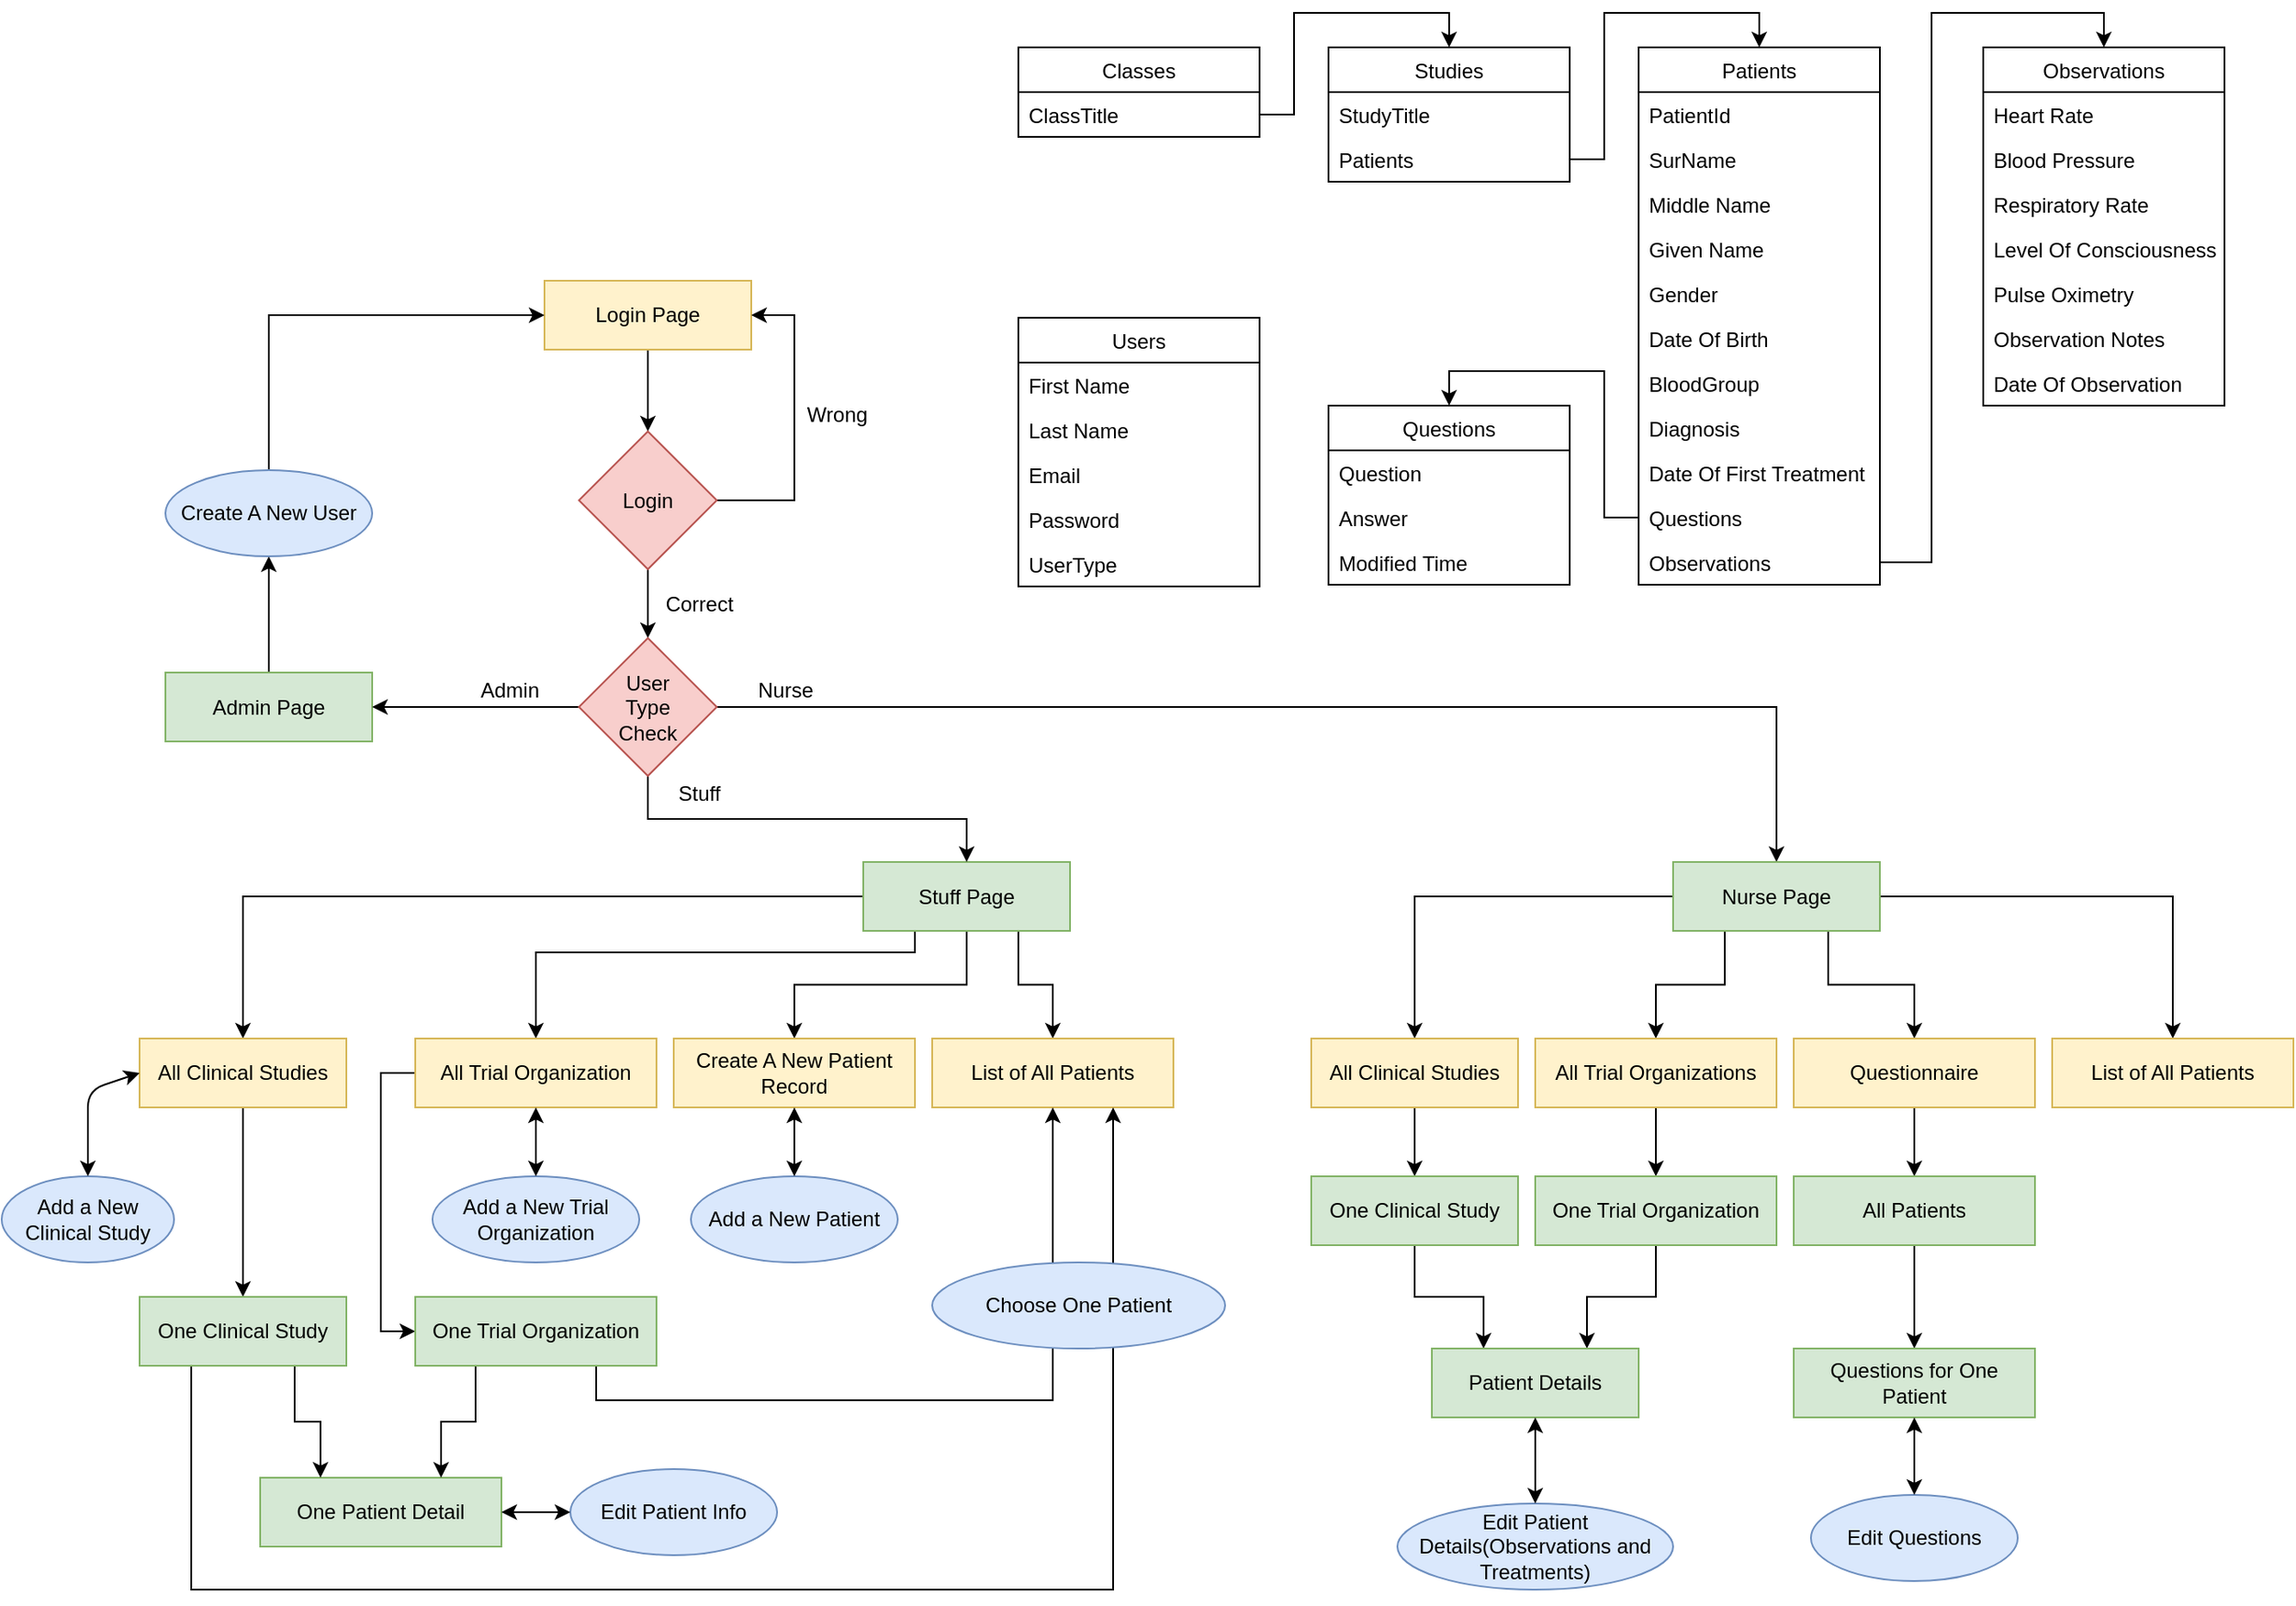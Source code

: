 <mxfile version="12.1.3" type="device" pages="1"><diagram id="mL9WSh3FOVSXBZT7iSV7" name="Page-1"><mxGraphModel dx="2665" dy="997" grid="1" gridSize="10" guides="1" tooltips="1" connect="1" arrows="1" fold="1" page="1" pageScale="1" pageWidth="850" pageHeight="1100" math="0" shadow="0"><root><mxCell id="0"/><mxCell id="1" parent="0"/><mxCell id="WW_dGIsIYSmfSJYh4tLG-1" value="Users" style="swimlane;fontStyle=0;childLayout=stackLayout;horizontal=1;startSize=26;fillColor=none;horizontalStack=0;resizeParent=1;resizeParentMax=0;resizeLast=0;collapsible=1;marginBottom=0;" vertex="1" parent="1"><mxGeometry x="490" y="401.5" width="140" height="156" as="geometry"/></mxCell><mxCell id="WW_dGIsIYSmfSJYh4tLG-2" value="First Name&#10;" style="text;strokeColor=none;fillColor=none;align=left;verticalAlign=top;spacingLeft=4;spacingRight=4;overflow=hidden;rotatable=0;points=[[0,0.5],[1,0.5]];portConstraint=eastwest;" vertex="1" parent="WW_dGIsIYSmfSJYh4tLG-1"><mxGeometry y="26" width="140" height="26" as="geometry"/></mxCell><mxCell id="WW_dGIsIYSmfSJYh4tLG-3" value="Last Name" style="text;strokeColor=none;fillColor=none;align=left;verticalAlign=top;spacingLeft=4;spacingRight=4;overflow=hidden;rotatable=0;points=[[0,0.5],[1,0.5]];portConstraint=eastwest;" vertex="1" parent="WW_dGIsIYSmfSJYh4tLG-1"><mxGeometry y="52" width="140" height="26" as="geometry"/></mxCell><mxCell id="WW_dGIsIYSmfSJYh4tLG-4" value="Email" style="text;strokeColor=none;fillColor=none;align=left;verticalAlign=top;spacingLeft=4;spacingRight=4;overflow=hidden;rotatable=0;points=[[0,0.5],[1,0.5]];portConstraint=eastwest;" vertex="1" parent="WW_dGIsIYSmfSJYh4tLG-1"><mxGeometry y="78" width="140" height="26" as="geometry"/></mxCell><mxCell id="WW_dGIsIYSmfSJYh4tLG-5" value="Password" style="text;strokeColor=none;fillColor=none;align=left;verticalAlign=top;spacingLeft=4;spacingRight=4;overflow=hidden;rotatable=0;points=[[0,0.5],[1,0.5]];portConstraint=eastwest;" vertex="1" parent="WW_dGIsIYSmfSJYh4tLG-1"><mxGeometry y="104" width="140" height="26" as="geometry"/></mxCell><mxCell id="WW_dGIsIYSmfSJYh4tLG-6" value="UserType" style="text;strokeColor=none;fillColor=none;align=left;verticalAlign=top;spacingLeft=4;spacingRight=4;overflow=hidden;rotatable=0;points=[[0,0.5],[1,0.5]];portConstraint=eastwest;" vertex="1" parent="WW_dGIsIYSmfSJYh4tLG-1"><mxGeometry y="130" width="140" height="26" as="geometry"/></mxCell><mxCell id="WW_dGIsIYSmfSJYh4tLG-7" value="Classes" style="swimlane;fontStyle=0;childLayout=stackLayout;horizontal=1;startSize=26;fillColor=none;horizontalStack=0;resizeParent=1;resizeParentMax=0;resizeLast=0;collapsible=1;marginBottom=0;" vertex="1" parent="1"><mxGeometry x="490" y="244.5" width="140" height="52" as="geometry"/></mxCell><mxCell id="WW_dGIsIYSmfSJYh4tLG-8" value="ClassTitle" style="text;strokeColor=none;fillColor=none;align=left;verticalAlign=top;spacingLeft=4;spacingRight=4;overflow=hidden;rotatable=0;points=[[0,0.5],[1,0.5]];portConstraint=eastwest;" vertex="1" parent="WW_dGIsIYSmfSJYh4tLG-7"><mxGeometry y="26" width="140" height="26" as="geometry"/></mxCell><mxCell id="WW_dGIsIYSmfSJYh4tLG-13" value="Studies" style="swimlane;fontStyle=0;childLayout=stackLayout;horizontal=1;startSize=26;fillColor=none;horizontalStack=0;resizeParent=1;resizeParentMax=0;resizeLast=0;collapsible=1;marginBottom=0;" vertex="1" parent="1"><mxGeometry x="670" y="244.5" width="140" height="78" as="geometry"/></mxCell><mxCell id="WW_dGIsIYSmfSJYh4tLG-14" value="StudyTitle&#10;" style="text;strokeColor=none;fillColor=none;align=left;verticalAlign=top;spacingLeft=4;spacingRight=4;overflow=hidden;rotatable=0;points=[[0,0.5],[1,0.5]];portConstraint=eastwest;" vertex="1" parent="WW_dGIsIYSmfSJYh4tLG-13"><mxGeometry y="26" width="140" height="26" as="geometry"/></mxCell><mxCell id="WW_dGIsIYSmfSJYh4tLG-41" value="Patients" style="text;strokeColor=none;fillColor=none;align=left;verticalAlign=top;spacingLeft=4;spacingRight=4;overflow=hidden;rotatable=0;points=[[0,0.5],[1,0.5]];portConstraint=eastwest;" vertex="1" parent="WW_dGIsIYSmfSJYh4tLG-13"><mxGeometry y="52" width="140" height="26" as="geometry"/></mxCell><mxCell id="WW_dGIsIYSmfSJYh4tLG-17" value="Patients" style="swimlane;fontStyle=0;childLayout=stackLayout;horizontal=1;startSize=26;fillColor=none;horizontalStack=0;resizeParent=1;resizeParentMax=0;resizeLast=0;collapsible=1;marginBottom=0;" vertex="1" parent="1"><mxGeometry x="850" y="244.5" width="140" height="312" as="geometry"/></mxCell><mxCell id="WW_dGIsIYSmfSJYh4tLG-18" value="PatientId" style="text;strokeColor=none;fillColor=none;align=left;verticalAlign=top;spacingLeft=4;spacingRight=4;overflow=hidden;rotatable=0;points=[[0,0.5],[1,0.5]];portConstraint=eastwest;" vertex="1" parent="WW_dGIsIYSmfSJYh4tLG-17"><mxGeometry y="26" width="140" height="26" as="geometry"/></mxCell><mxCell id="WW_dGIsIYSmfSJYh4tLG-19" value="SurName" style="text;strokeColor=none;fillColor=none;align=left;verticalAlign=top;spacingLeft=4;spacingRight=4;overflow=hidden;rotatable=0;points=[[0,0.5],[1,0.5]];portConstraint=eastwest;" vertex="1" parent="WW_dGIsIYSmfSJYh4tLG-17"><mxGeometry y="52" width="140" height="26" as="geometry"/></mxCell><mxCell id="WW_dGIsIYSmfSJYh4tLG-20" value="Middle Name" style="text;strokeColor=none;fillColor=none;align=left;verticalAlign=top;spacingLeft=4;spacingRight=4;overflow=hidden;rotatable=0;points=[[0,0.5],[1,0.5]];portConstraint=eastwest;" vertex="1" parent="WW_dGIsIYSmfSJYh4tLG-17"><mxGeometry y="78" width="140" height="26" as="geometry"/></mxCell><mxCell id="WW_dGIsIYSmfSJYh4tLG-21" value="Given Name" style="text;strokeColor=none;fillColor=none;align=left;verticalAlign=top;spacingLeft=4;spacingRight=4;overflow=hidden;rotatable=0;points=[[0,0.5],[1,0.5]];portConstraint=eastwest;" vertex="1" parent="WW_dGIsIYSmfSJYh4tLG-17"><mxGeometry y="104" width="140" height="26" as="geometry"/></mxCell><mxCell id="WW_dGIsIYSmfSJYh4tLG-22" value="Gender" style="text;strokeColor=none;fillColor=none;align=left;verticalAlign=top;spacingLeft=4;spacingRight=4;overflow=hidden;rotatable=0;points=[[0,0.5],[1,0.5]];portConstraint=eastwest;" vertex="1" parent="WW_dGIsIYSmfSJYh4tLG-17"><mxGeometry y="130" width="140" height="26" as="geometry"/></mxCell><mxCell id="WW_dGIsIYSmfSJYh4tLG-23" value="Date Of Birth" style="text;strokeColor=none;fillColor=none;align=left;verticalAlign=top;spacingLeft=4;spacingRight=4;overflow=hidden;rotatable=0;points=[[0,0.5],[1,0.5]];portConstraint=eastwest;" vertex="1" parent="WW_dGIsIYSmfSJYh4tLG-17"><mxGeometry y="156" width="140" height="26" as="geometry"/></mxCell><mxCell id="WW_dGIsIYSmfSJYh4tLG-24" value="BloodGroup" style="text;strokeColor=none;fillColor=none;align=left;verticalAlign=top;spacingLeft=4;spacingRight=4;overflow=hidden;rotatable=0;points=[[0,0.5],[1,0.5]];portConstraint=eastwest;" vertex="1" parent="WW_dGIsIYSmfSJYh4tLG-17"><mxGeometry y="182" width="140" height="26" as="geometry"/></mxCell><mxCell id="WW_dGIsIYSmfSJYh4tLG-25" value="Diagnosis" style="text;strokeColor=none;fillColor=none;align=left;verticalAlign=top;spacingLeft=4;spacingRight=4;overflow=hidden;rotatable=0;points=[[0,0.5],[1,0.5]];portConstraint=eastwest;" vertex="1" parent="WW_dGIsIYSmfSJYh4tLG-17"><mxGeometry y="208" width="140" height="26" as="geometry"/></mxCell><mxCell id="WW_dGIsIYSmfSJYh4tLG-26" value="Date Of First Treatment" style="text;strokeColor=none;fillColor=none;align=left;verticalAlign=top;spacingLeft=4;spacingRight=4;overflow=hidden;rotatable=0;points=[[0,0.5],[1,0.5]];portConstraint=eastwest;" vertex="1" parent="WW_dGIsIYSmfSJYh4tLG-17"><mxGeometry y="234" width="140" height="26" as="geometry"/></mxCell><mxCell id="WW_dGIsIYSmfSJYh4tLG-27" value="Questions" style="text;strokeColor=none;fillColor=none;align=left;verticalAlign=top;spacingLeft=4;spacingRight=4;overflow=hidden;rotatable=0;points=[[0,0.5],[1,0.5]];portConstraint=eastwest;" vertex="1" parent="WW_dGIsIYSmfSJYh4tLG-17"><mxGeometry y="260" width="140" height="26" as="geometry"/></mxCell><mxCell id="WW_dGIsIYSmfSJYh4tLG-40" value="Observations" style="text;strokeColor=none;fillColor=none;align=left;verticalAlign=top;spacingLeft=4;spacingRight=4;overflow=hidden;rotatable=0;points=[[0,0.5],[1,0.5]];portConstraint=eastwest;" vertex="1" parent="WW_dGIsIYSmfSJYh4tLG-17"><mxGeometry y="286" width="140" height="26" as="geometry"/></mxCell><mxCell id="WW_dGIsIYSmfSJYh4tLG-29" value="Observations" style="swimlane;fontStyle=0;childLayout=stackLayout;horizontal=1;startSize=26;fillColor=none;horizontalStack=0;resizeParent=1;resizeParentMax=0;resizeLast=0;collapsible=1;marginBottom=0;" vertex="1" parent="1"><mxGeometry x="1050" y="244.5" width="140" height="208" as="geometry"/></mxCell><mxCell id="WW_dGIsIYSmfSJYh4tLG-30" value="Heart Rate" style="text;strokeColor=none;fillColor=none;align=left;verticalAlign=top;spacingLeft=4;spacingRight=4;overflow=hidden;rotatable=0;points=[[0,0.5],[1,0.5]];portConstraint=eastwest;" vertex="1" parent="WW_dGIsIYSmfSJYh4tLG-29"><mxGeometry y="26" width="140" height="26" as="geometry"/></mxCell><mxCell id="WW_dGIsIYSmfSJYh4tLG-31" value="Blood Pressure" style="text;strokeColor=none;fillColor=none;align=left;verticalAlign=top;spacingLeft=4;spacingRight=4;overflow=hidden;rotatable=0;points=[[0,0.5],[1,0.5]];portConstraint=eastwest;" vertex="1" parent="WW_dGIsIYSmfSJYh4tLG-29"><mxGeometry y="52" width="140" height="26" as="geometry"/></mxCell><mxCell id="WW_dGIsIYSmfSJYh4tLG-32" value="Respiratory Rate" style="text;strokeColor=none;fillColor=none;align=left;verticalAlign=top;spacingLeft=4;spacingRight=4;overflow=hidden;rotatable=0;points=[[0,0.5],[1,0.5]];portConstraint=eastwest;" vertex="1" parent="WW_dGIsIYSmfSJYh4tLG-29"><mxGeometry y="78" width="140" height="26" as="geometry"/></mxCell><mxCell id="WW_dGIsIYSmfSJYh4tLG-33" value="Level Of Consciousness" style="text;strokeColor=none;fillColor=none;align=left;verticalAlign=top;spacingLeft=4;spacingRight=4;overflow=hidden;rotatable=0;points=[[0,0.5],[1,0.5]];portConstraint=eastwest;" vertex="1" parent="WW_dGIsIYSmfSJYh4tLG-29"><mxGeometry y="104" width="140" height="26" as="geometry"/></mxCell><mxCell id="WW_dGIsIYSmfSJYh4tLG-34" value="Pulse Oximetry" style="text;strokeColor=none;fillColor=none;align=left;verticalAlign=top;spacingLeft=4;spacingRight=4;overflow=hidden;rotatable=0;points=[[0,0.5],[1,0.5]];portConstraint=eastwest;" vertex="1" parent="WW_dGIsIYSmfSJYh4tLG-29"><mxGeometry y="130" width="140" height="26" as="geometry"/></mxCell><mxCell id="WW_dGIsIYSmfSJYh4tLG-35" value="Observation Notes" style="text;strokeColor=none;fillColor=none;align=left;verticalAlign=top;spacingLeft=4;spacingRight=4;overflow=hidden;rotatable=0;points=[[0,0.5],[1,0.5]];portConstraint=eastwest;" vertex="1" parent="WW_dGIsIYSmfSJYh4tLG-29"><mxGeometry y="156" width="140" height="26" as="geometry"/></mxCell><mxCell id="WW_dGIsIYSmfSJYh4tLG-36" value="Date Of Observation" style="text;strokeColor=none;fillColor=none;align=left;verticalAlign=top;spacingLeft=4;spacingRight=4;overflow=hidden;rotatable=0;points=[[0,0.5],[1,0.5]];portConstraint=eastwest;" vertex="1" parent="WW_dGIsIYSmfSJYh4tLG-29"><mxGeometry y="182" width="140" height="26" as="geometry"/></mxCell><mxCell id="WW_dGIsIYSmfSJYh4tLG-38" style="edgeStyle=orthogonalEdgeStyle;rounded=0;orthogonalLoop=1;jettySize=auto;html=1;exitX=1;exitY=0.5;exitDx=0;exitDy=0;entryX=0.5;entryY=0;entryDx=0;entryDy=0;" edge="1" parent="1" source="WW_dGIsIYSmfSJYh4tLG-8" target="WW_dGIsIYSmfSJYh4tLG-13"><mxGeometry relative="1" as="geometry"/></mxCell><mxCell id="WW_dGIsIYSmfSJYh4tLG-42" style="edgeStyle=orthogonalEdgeStyle;rounded=0;orthogonalLoop=1;jettySize=auto;html=1;exitX=1;exitY=0.5;exitDx=0;exitDy=0;entryX=0.5;entryY=0;entryDx=0;entryDy=0;" edge="1" parent="1" source="WW_dGIsIYSmfSJYh4tLG-41" target="WW_dGIsIYSmfSJYh4tLG-17"><mxGeometry relative="1" as="geometry"/></mxCell><mxCell id="WW_dGIsIYSmfSJYh4tLG-45" style="edgeStyle=orthogonalEdgeStyle;rounded=0;orthogonalLoop=1;jettySize=auto;html=1;exitX=1;exitY=0.5;exitDx=0;exitDy=0;entryX=0.5;entryY=0;entryDx=0;entryDy=0;" edge="1" parent="1" source="WW_dGIsIYSmfSJYh4tLG-40" target="WW_dGIsIYSmfSJYh4tLG-29"><mxGeometry relative="1" as="geometry"/></mxCell><mxCell id="WW_dGIsIYSmfSJYh4tLG-46" value="Questions" style="swimlane;fontStyle=0;childLayout=stackLayout;horizontal=1;startSize=26;fillColor=none;horizontalStack=0;resizeParent=1;resizeParentMax=0;resizeLast=0;collapsible=1;marginBottom=0;" vertex="1" parent="1"><mxGeometry x="670" y="452.5" width="140" height="104" as="geometry"/></mxCell><mxCell id="WW_dGIsIYSmfSJYh4tLG-47" value="Question" style="text;strokeColor=none;fillColor=none;align=left;verticalAlign=top;spacingLeft=4;spacingRight=4;overflow=hidden;rotatable=0;points=[[0,0.5],[1,0.5]];portConstraint=eastwest;" vertex="1" parent="WW_dGIsIYSmfSJYh4tLG-46"><mxGeometry y="26" width="140" height="26" as="geometry"/></mxCell><mxCell id="WW_dGIsIYSmfSJYh4tLG-48" value="Answer" style="text;strokeColor=none;fillColor=none;align=left;verticalAlign=top;spacingLeft=4;spacingRight=4;overflow=hidden;rotatable=0;points=[[0,0.5],[1,0.5]];portConstraint=eastwest;" vertex="1" parent="WW_dGIsIYSmfSJYh4tLG-46"><mxGeometry y="52" width="140" height="26" as="geometry"/></mxCell><mxCell id="WW_dGIsIYSmfSJYh4tLG-49" value="Modified Time" style="text;strokeColor=none;fillColor=none;align=left;verticalAlign=top;spacingLeft=4;spacingRight=4;overflow=hidden;rotatable=0;points=[[0,0.5],[1,0.5]];portConstraint=eastwest;" vertex="1" parent="WW_dGIsIYSmfSJYh4tLG-46"><mxGeometry y="78" width="140" height="26" as="geometry"/></mxCell><mxCell id="WW_dGIsIYSmfSJYh4tLG-50" style="edgeStyle=orthogonalEdgeStyle;rounded=0;orthogonalLoop=1;jettySize=auto;html=1;exitX=0;exitY=0.5;exitDx=0;exitDy=0;entryX=0.5;entryY=0;entryDx=0;entryDy=0;" edge="1" parent="1" source="WW_dGIsIYSmfSJYh4tLG-27" target="WW_dGIsIYSmfSJYh4tLG-46"><mxGeometry relative="1" as="geometry"/></mxCell><mxCell id="WW_dGIsIYSmfSJYh4tLG-62" style="edgeStyle=orthogonalEdgeStyle;rounded=0;orthogonalLoop=1;jettySize=auto;html=1;exitX=0.5;exitY=1;exitDx=0;exitDy=0;entryX=0.5;entryY=0;entryDx=0;entryDy=0;" edge="1" parent="1" source="WW_dGIsIYSmfSJYh4tLG-51" target="WW_dGIsIYSmfSJYh4tLG-52"><mxGeometry relative="1" as="geometry"/></mxCell><mxCell id="WW_dGIsIYSmfSJYh4tLG-51" value="Login Page" style="rounded=0;whiteSpace=wrap;html=1;fillColor=#fff2cc;strokeColor=#d6b656;" vertex="1" parent="1"><mxGeometry x="215" y="380" width="120" height="40" as="geometry"/></mxCell><mxCell id="WW_dGIsIYSmfSJYh4tLG-69" style="edgeStyle=orthogonalEdgeStyle;rounded=0;orthogonalLoop=1;jettySize=auto;html=1;exitX=0.5;exitY=1;exitDx=0;exitDy=0;entryX=0.5;entryY=0;entryDx=0;entryDy=0;" edge="1" parent="1" source="WW_dGIsIYSmfSJYh4tLG-52" target="WW_dGIsIYSmfSJYh4tLG-59"><mxGeometry relative="1" as="geometry"/></mxCell><mxCell id="WW_dGIsIYSmfSJYh4tLG-165" style="edgeStyle=orthogonalEdgeStyle;rounded=0;orthogonalLoop=1;jettySize=auto;html=1;exitX=1;exitY=0.5;exitDx=0;exitDy=0;entryX=1;entryY=0.5;entryDx=0;entryDy=0;" edge="1" parent="1" source="WW_dGIsIYSmfSJYh4tLG-52" target="WW_dGIsIYSmfSJYh4tLG-51"><mxGeometry relative="1" as="geometry"><Array as="points"><mxPoint x="360" y="507"/><mxPoint x="360" y="400"/></Array></mxGeometry></mxCell><mxCell id="WW_dGIsIYSmfSJYh4tLG-52" value="Login" style="rhombus;whiteSpace=wrap;html=1;fillColor=#f8cecc;strokeColor=#b85450;" vertex="1" parent="1"><mxGeometry x="235" y="467.5" width="80" height="80" as="geometry"/></mxCell><mxCell id="WW_dGIsIYSmfSJYh4tLG-55" value="Wrong" style="text;html=1;strokeColor=none;fillColor=none;align=center;verticalAlign=middle;whiteSpace=wrap;rounded=0;" vertex="1" parent="1"><mxGeometry x="365" y="447.5" width="40" height="20" as="geometry"/></mxCell><mxCell id="WW_dGIsIYSmfSJYh4tLG-109" style="edgeStyle=orthogonalEdgeStyle;rounded=0;orthogonalLoop=1;jettySize=auto;html=1;exitX=0.5;exitY=0;exitDx=0;exitDy=0;entryX=0.5;entryY=1;entryDx=0;entryDy=0;" edge="1" parent="1" source="WW_dGIsIYSmfSJYh4tLG-57" target="WW_dGIsIYSmfSJYh4tLG-108"><mxGeometry relative="1" as="geometry"/></mxCell><mxCell id="WW_dGIsIYSmfSJYh4tLG-57" value="Admin Page" style="rounded=0;whiteSpace=wrap;html=1;fillColor=#d5e8d4;strokeColor=#82b366;" vertex="1" parent="1"><mxGeometry x="-5" y="607.5" width="120" height="40" as="geometry"/></mxCell><mxCell id="WW_dGIsIYSmfSJYh4tLG-99" style="edgeStyle=orthogonalEdgeStyle;rounded=0;orthogonalLoop=1;jettySize=auto;html=1;exitX=0.75;exitY=1;exitDx=0;exitDy=0;entryX=0.5;entryY=0;entryDx=0;entryDy=0;" edge="1" parent="1" source="WW_dGIsIYSmfSJYh4tLG-58" target="WW_dGIsIYSmfSJYh4tLG-94"><mxGeometry relative="1" as="geometry"/></mxCell><mxCell id="WW_dGIsIYSmfSJYh4tLG-100" style="edgeStyle=orthogonalEdgeStyle;rounded=0;orthogonalLoop=1;jettySize=auto;html=1;exitX=0.5;exitY=1;exitDx=0;exitDy=0;entryX=0.5;entryY=0;entryDx=0;entryDy=0;" edge="1" parent="1" source="WW_dGIsIYSmfSJYh4tLG-58" target="WW_dGIsIYSmfSJYh4tLG-93"><mxGeometry relative="1" as="geometry"/></mxCell><mxCell id="WW_dGIsIYSmfSJYh4tLG-101" style="edgeStyle=orthogonalEdgeStyle;rounded=0;orthogonalLoop=1;jettySize=auto;html=1;exitX=0.25;exitY=1;exitDx=0;exitDy=0;entryX=0.5;entryY=0;entryDx=0;entryDy=0;" edge="1" parent="1" source="WW_dGIsIYSmfSJYh4tLG-58" target="WW_dGIsIYSmfSJYh4tLG-87"><mxGeometry relative="1" as="geometry"><Array as="points"><mxPoint x="430" y="770"/><mxPoint x="210" y="770"/></Array></mxGeometry></mxCell><mxCell id="WW_dGIsIYSmfSJYh4tLG-121" style="edgeStyle=orthogonalEdgeStyle;rounded=0;orthogonalLoop=1;jettySize=auto;html=1;exitX=0;exitY=0.5;exitDx=0;exitDy=0;entryX=0.5;entryY=0;entryDx=0;entryDy=0;" edge="1" parent="1" source="WW_dGIsIYSmfSJYh4tLG-58" target="WW_dGIsIYSmfSJYh4tLG-86"><mxGeometry relative="1" as="geometry"/></mxCell><mxCell id="WW_dGIsIYSmfSJYh4tLG-58" value="Stuff Page" style="rounded=0;whiteSpace=wrap;html=1;fillColor=#d5e8d4;strokeColor=#82b366;" vertex="1" parent="1"><mxGeometry x="400" y="717.5" width="120" height="40" as="geometry"/></mxCell><mxCell id="WW_dGIsIYSmfSJYh4tLG-71" style="edgeStyle=orthogonalEdgeStyle;rounded=0;orthogonalLoop=1;jettySize=auto;html=1;exitX=0.5;exitY=1;exitDx=0;exitDy=0;entryX=0.5;entryY=0;entryDx=0;entryDy=0;" edge="1" parent="1" source="WW_dGIsIYSmfSJYh4tLG-59" target="WW_dGIsIYSmfSJYh4tLG-58"><mxGeometry relative="1" as="geometry"/></mxCell><mxCell id="WW_dGIsIYSmfSJYh4tLG-72" style="edgeStyle=orthogonalEdgeStyle;rounded=0;orthogonalLoop=1;jettySize=auto;html=1;exitX=1;exitY=0.5;exitDx=0;exitDy=0;entryX=0.5;entryY=0;entryDx=0;entryDy=0;" edge="1" parent="1" source="WW_dGIsIYSmfSJYh4tLG-59" target="WW_dGIsIYSmfSJYh4tLG-60"><mxGeometry relative="1" as="geometry"/></mxCell><mxCell id="WW_dGIsIYSmfSJYh4tLG-85" style="edgeStyle=orthogonalEdgeStyle;rounded=0;orthogonalLoop=1;jettySize=auto;html=1;exitX=0;exitY=0.5;exitDx=0;exitDy=0;entryX=1;entryY=0.5;entryDx=0;entryDy=0;" edge="1" parent="1" source="WW_dGIsIYSmfSJYh4tLG-59" target="WW_dGIsIYSmfSJYh4tLG-57"><mxGeometry relative="1" as="geometry"/></mxCell><mxCell id="WW_dGIsIYSmfSJYh4tLG-59" value="User&lt;br&gt;Type&lt;br&gt;Check" style="rhombus;whiteSpace=wrap;html=1;fillColor=#f8cecc;strokeColor=#b85450;" vertex="1" parent="1"><mxGeometry x="235" y="587.5" width="80" height="80" as="geometry"/></mxCell><mxCell id="WW_dGIsIYSmfSJYh4tLG-103" style="edgeStyle=orthogonalEdgeStyle;rounded=0;orthogonalLoop=1;jettySize=auto;html=1;exitX=0;exitY=0.5;exitDx=0;exitDy=0;entryX=0.5;entryY=0;entryDx=0;entryDy=0;" edge="1" parent="1" source="WW_dGIsIYSmfSJYh4tLG-60" target="WW_dGIsIYSmfSJYh4tLG-95"><mxGeometry relative="1" as="geometry"/></mxCell><mxCell id="WW_dGIsIYSmfSJYh4tLG-104" style="edgeStyle=orthogonalEdgeStyle;rounded=0;orthogonalLoop=1;jettySize=auto;html=1;exitX=0.25;exitY=1;exitDx=0;exitDy=0;entryX=0.5;entryY=0;entryDx=0;entryDy=0;" edge="1" parent="1" source="WW_dGIsIYSmfSJYh4tLG-60" target="WW_dGIsIYSmfSJYh4tLG-96"><mxGeometry relative="1" as="geometry"/></mxCell><mxCell id="WW_dGIsIYSmfSJYh4tLG-105" style="edgeStyle=orthogonalEdgeStyle;rounded=0;orthogonalLoop=1;jettySize=auto;html=1;exitX=0.75;exitY=1;exitDx=0;exitDy=0;entryX=0.5;entryY=0;entryDx=0;entryDy=0;" edge="1" parent="1" source="WW_dGIsIYSmfSJYh4tLG-60" target="WW_dGIsIYSmfSJYh4tLG-97"><mxGeometry relative="1" as="geometry"/></mxCell><mxCell id="WW_dGIsIYSmfSJYh4tLG-106" style="edgeStyle=orthogonalEdgeStyle;rounded=0;orthogonalLoop=1;jettySize=auto;html=1;exitX=1;exitY=0.5;exitDx=0;exitDy=0;entryX=0.5;entryY=0;entryDx=0;entryDy=0;" edge="1" parent="1" source="WW_dGIsIYSmfSJYh4tLG-60" target="WW_dGIsIYSmfSJYh4tLG-98"><mxGeometry relative="1" as="geometry"/></mxCell><mxCell id="WW_dGIsIYSmfSJYh4tLG-60" value="Nurse Page" style="rounded=0;whiteSpace=wrap;html=1;fillColor=#d5e8d4;strokeColor=#82b366;" vertex="1" parent="1"><mxGeometry x="870" y="717.5" width="120" height="40" as="geometry"/></mxCell><mxCell id="WW_dGIsIYSmfSJYh4tLG-63" value="Correct" style="text;html=1;strokeColor=none;fillColor=none;align=center;verticalAlign=middle;whiteSpace=wrap;rounded=0;" vertex="1" parent="1"><mxGeometry x="285" y="557.5" width="40" height="20" as="geometry"/></mxCell><mxCell id="WW_dGIsIYSmfSJYh4tLG-73" value="Admin" style="text;html=1;strokeColor=none;fillColor=none;align=center;verticalAlign=middle;whiteSpace=wrap;rounded=0;" vertex="1" parent="1"><mxGeometry x="175" y="607.5" width="40" height="20" as="geometry"/></mxCell><mxCell id="WW_dGIsIYSmfSJYh4tLG-78" value="Stuff" style="text;html=1;strokeColor=none;fillColor=none;align=center;verticalAlign=middle;whiteSpace=wrap;rounded=0;" vertex="1" parent="1"><mxGeometry x="285" y="667.5" width="40" height="20" as="geometry"/></mxCell><mxCell id="WW_dGIsIYSmfSJYh4tLG-79" value="Nurse" style="text;html=1;strokeColor=none;fillColor=none;align=center;verticalAlign=middle;whiteSpace=wrap;rounded=0;" vertex="1" parent="1"><mxGeometry x="335" y="607.5" width="40" height="20" as="geometry"/></mxCell><mxCell id="WW_dGIsIYSmfSJYh4tLG-127" style="edgeStyle=orthogonalEdgeStyle;rounded=0;orthogonalLoop=1;jettySize=auto;html=1;exitX=0.5;exitY=1;exitDx=0;exitDy=0;" edge="1" parent="1" source="WW_dGIsIYSmfSJYh4tLG-86" target="WW_dGIsIYSmfSJYh4tLG-124"><mxGeometry relative="1" as="geometry"/></mxCell><mxCell id="WW_dGIsIYSmfSJYh4tLG-86" value="All Clinical Studies" style="rounded=0;whiteSpace=wrap;html=1;fillColor=#fff2cc;strokeColor=#d6b656;" vertex="1" parent="1"><mxGeometry x="-20" y="820" width="120" height="40" as="geometry"/></mxCell><mxCell id="WW_dGIsIYSmfSJYh4tLG-128" style="edgeStyle=orthogonalEdgeStyle;rounded=0;orthogonalLoop=1;jettySize=auto;html=1;exitX=0;exitY=0.5;exitDx=0;exitDy=0;entryX=0;entryY=0.5;entryDx=0;entryDy=0;" edge="1" parent="1" source="WW_dGIsIYSmfSJYh4tLG-87" target="WW_dGIsIYSmfSJYh4tLG-126"><mxGeometry relative="1" as="geometry"/></mxCell><mxCell id="WW_dGIsIYSmfSJYh4tLG-87" value="All Trial Organization" style="rounded=0;whiteSpace=wrap;html=1;fillColor=#fff2cc;strokeColor=#d6b656;" vertex="1" parent="1"><mxGeometry x="140" y="820" width="140" height="40" as="geometry"/></mxCell><mxCell id="WW_dGIsIYSmfSJYh4tLG-93" value="Create A New Patient Record" style="rounded=0;whiteSpace=wrap;html=1;fillColor=#fff2cc;strokeColor=#d6b656;" vertex="1" parent="1"><mxGeometry x="290" y="820" width="140" height="40" as="geometry"/></mxCell><mxCell id="WW_dGIsIYSmfSJYh4tLG-94" value="List of All Patients" style="rounded=0;whiteSpace=wrap;html=1;fillColor=#fff2cc;strokeColor=#d6b656;" vertex="1" parent="1"><mxGeometry x="440" y="820" width="140" height="40" as="geometry"/></mxCell><mxCell id="WW_dGIsIYSmfSJYh4tLG-150" style="edgeStyle=orthogonalEdgeStyle;rounded=0;orthogonalLoop=1;jettySize=auto;html=1;exitX=0.5;exitY=1;exitDx=0;exitDy=0;entryX=0.5;entryY=0;entryDx=0;entryDy=0;" edge="1" parent="1" source="WW_dGIsIYSmfSJYh4tLG-95" target="WW_dGIsIYSmfSJYh4tLG-146"><mxGeometry relative="1" as="geometry"/></mxCell><mxCell id="WW_dGIsIYSmfSJYh4tLG-95" value="All Clinical Studies" style="rounded=0;whiteSpace=wrap;html=1;fillColor=#fff2cc;strokeColor=#d6b656;" vertex="1" parent="1"><mxGeometry x="660" y="820" width="120" height="40" as="geometry"/></mxCell><mxCell id="WW_dGIsIYSmfSJYh4tLG-149" style="edgeStyle=orthogonalEdgeStyle;rounded=0;orthogonalLoop=1;jettySize=auto;html=1;exitX=0.5;exitY=1;exitDx=0;exitDy=0;entryX=0.5;entryY=0;entryDx=0;entryDy=0;" edge="1" parent="1" source="WW_dGIsIYSmfSJYh4tLG-96" target="WW_dGIsIYSmfSJYh4tLG-147"><mxGeometry relative="1" as="geometry"/></mxCell><mxCell id="WW_dGIsIYSmfSJYh4tLG-96" value="All Trial Organizations" style="rounded=0;whiteSpace=wrap;html=1;fillColor=#fff2cc;strokeColor=#d6b656;" vertex="1" parent="1"><mxGeometry x="790" y="820" width="140" height="40" as="geometry"/></mxCell><mxCell id="WW_dGIsIYSmfSJYh4tLG-152" style="edgeStyle=orthogonalEdgeStyle;rounded=0;orthogonalLoop=1;jettySize=auto;html=1;exitX=0.5;exitY=1;exitDx=0;exitDy=0;entryX=0.5;entryY=0;entryDx=0;entryDy=0;" edge="1" parent="1" source="WW_dGIsIYSmfSJYh4tLG-97" target="WW_dGIsIYSmfSJYh4tLG-151"><mxGeometry relative="1" as="geometry"/></mxCell><mxCell id="WW_dGIsIYSmfSJYh4tLG-97" value="Questionnaire" style="rounded=0;whiteSpace=wrap;html=1;fillColor=#fff2cc;strokeColor=#d6b656;" vertex="1" parent="1"><mxGeometry x="940" y="820" width="140" height="40" as="geometry"/></mxCell><mxCell id="WW_dGIsIYSmfSJYh4tLG-98" value="List of All Patients" style="rounded=0;whiteSpace=wrap;html=1;fillColor=#fff2cc;strokeColor=#d6b656;" vertex="1" parent="1"><mxGeometry x="1090" y="820" width="140" height="40" as="geometry"/></mxCell><mxCell id="WW_dGIsIYSmfSJYh4tLG-110" style="edgeStyle=orthogonalEdgeStyle;rounded=0;orthogonalLoop=1;jettySize=auto;html=1;exitX=0.5;exitY=0;exitDx=0;exitDy=0;entryX=0;entryY=0.5;entryDx=0;entryDy=0;" edge="1" parent="1" source="WW_dGIsIYSmfSJYh4tLG-108" target="WW_dGIsIYSmfSJYh4tLG-51"><mxGeometry relative="1" as="geometry"/></mxCell><mxCell id="WW_dGIsIYSmfSJYh4tLG-108" value="&lt;span style=&quot;white-space: normal&quot;&gt;Create A New User&lt;/span&gt;" style="ellipse;whiteSpace=wrap;html=1;fillColor=#dae8fc;strokeColor=#6c8ebf;" vertex="1" parent="1"><mxGeometry x="-5" y="490" width="120" height="50" as="geometry"/></mxCell><mxCell id="WW_dGIsIYSmfSJYh4tLG-111" value="Add a New Clinical Study" style="ellipse;whiteSpace=wrap;html=1;fillColor=#dae8fc;strokeColor=#6c8ebf;" vertex="1" parent="1"><mxGeometry x="-100" y="900" width="100" height="50" as="geometry"/></mxCell><mxCell id="WW_dGIsIYSmfSJYh4tLG-112" value="Add a New Trial Organization" style="ellipse;whiteSpace=wrap;html=1;fillColor=#dae8fc;strokeColor=#6c8ebf;" vertex="1" parent="1"><mxGeometry x="150" y="900" width="120" height="50" as="geometry"/></mxCell><mxCell id="WW_dGIsIYSmfSJYh4tLG-116" value="" style="endArrow=classic;startArrow=classic;html=1;entryX=0;entryY=0.5;entryDx=0;entryDy=0;exitX=0.5;exitY=0;exitDx=0;exitDy=0;" edge="1" parent="1" source="WW_dGIsIYSmfSJYh4tLG-111" target="WW_dGIsIYSmfSJYh4tLG-86"><mxGeometry width="50" height="50" relative="1" as="geometry"><mxPoint x="-170" y="1122.5" as="sourcePoint"/><mxPoint x="-120" y="1072.5" as="targetPoint"/><Array as="points"><mxPoint x="-50" y="850"/></Array></mxGeometry></mxCell><mxCell id="WW_dGIsIYSmfSJYh4tLG-117" value="" style="endArrow=classic;startArrow=classic;html=1;entryX=0.5;entryY=1;entryDx=0;entryDy=0;" edge="1" parent="1" source="WW_dGIsIYSmfSJYh4tLG-112" target="WW_dGIsIYSmfSJYh4tLG-87"><mxGeometry width="50" height="50" relative="1" as="geometry"><mxPoint x="-160" y="940" as="sourcePoint"/><mxPoint x="-110" y="890" as="targetPoint"/></mxGeometry></mxCell><mxCell id="WW_dGIsIYSmfSJYh4tLG-119" value="Add a New Patient" style="ellipse;whiteSpace=wrap;html=1;fillColor=#dae8fc;strokeColor=#6c8ebf;" vertex="1" parent="1"><mxGeometry x="300" y="900" width="120" height="50" as="geometry"/></mxCell><mxCell id="WW_dGIsIYSmfSJYh4tLG-120" value="" style="endArrow=classic;startArrow=classic;html=1;entryX=0.5;entryY=1;entryDx=0;entryDy=0;" edge="1" parent="1" source="WW_dGIsIYSmfSJYh4tLG-119" target="WW_dGIsIYSmfSJYh4tLG-93"><mxGeometry width="50" height="50" relative="1" as="geometry"><mxPoint x="-320" y="1030" as="sourcePoint"/><mxPoint x="-270" y="980" as="targetPoint"/></mxGeometry></mxCell><mxCell id="WW_dGIsIYSmfSJYh4tLG-123" value="One Patient Detail" style="rounded=0;whiteSpace=wrap;html=1;fillColor=#d5e8d4;strokeColor=#82b366;" vertex="1" parent="1"><mxGeometry x="50" y="1075" width="140" height="40" as="geometry"/></mxCell><mxCell id="WW_dGIsIYSmfSJYh4tLG-136" style="edgeStyle=orthogonalEdgeStyle;rounded=0;orthogonalLoop=1;jettySize=auto;html=1;exitX=0.75;exitY=1;exitDx=0;exitDy=0;entryX=0.25;entryY=0;entryDx=0;entryDy=0;" edge="1" parent="1" source="WW_dGIsIYSmfSJYh4tLG-124" target="WW_dGIsIYSmfSJYh4tLG-123"><mxGeometry relative="1" as="geometry"/></mxCell><mxCell id="WW_dGIsIYSmfSJYh4tLG-143" style="edgeStyle=orthogonalEdgeStyle;rounded=0;orthogonalLoop=1;jettySize=auto;html=1;exitX=0.25;exitY=1;exitDx=0;exitDy=0;entryX=0.75;entryY=1;entryDx=0;entryDy=0;" edge="1" parent="1" source="WW_dGIsIYSmfSJYh4tLG-124" target="WW_dGIsIYSmfSJYh4tLG-94"><mxGeometry relative="1" as="geometry"><Array as="points"><mxPoint x="10" y="1140"/><mxPoint x="545" y="1140"/></Array></mxGeometry></mxCell><mxCell id="WW_dGIsIYSmfSJYh4tLG-124" value="One Clinical Study" style="rounded=0;whiteSpace=wrap;html=1;fillColor=#d5e8d4;strokeColor=#82b366;" vertex="1" parent="1"><mxGeometry x="-20" y="970" width="120" height="40" as="geometry"/></mxCell><mxCell id="WW_dGIsIYSmfSJYh4tLG-135" style="edgeStyle=orthogonalEdgeStyle;rounded=0;orthogonalLoop=1;jettySize=auto;html=1;exitX=0.25;exitY=1;exitDx=0;exitDy=0;entryX=0.75;entryY=0;entryDx=0;entryDy=0;" edge="1" parent="1" source="WW_dGIsIYSmfSJYh4tLG-126" target="WW_dGIsIYSmfSJYh4tLG-123"><mxGeometry relative="1" as="geometry"/></mxCell><mxCell id="WW_dGIsIYSmfSJYh4tLG-144" style="edgeStyle=orthogonalEdgeStyle;rounded=0;orthogonalLoop=1;jettySize=auto;html=1;exitX=0.75;exitY=1;exitDx=0;exitDy=0;entryX=0.5;entryY=1;entryDx=0;entryDy=0;" edge="1" parent="1" source="WW_dGIsIYSmfSJYh4tLG-126" target="WW_dGIsIYSmfSJYh4tLG-94"><mxGeometry relative="1" as="geometry"/></mxCell><mxCell id="WW_dGIsIYSmfSJYh4tLG-126" value="One Trial Organization" style="rounded=0;whiteSpace=wrap;html=1;fillColor=#d5e8d4;strokeColor=#82b366;" vertex="1" parent="1"><mxGeometry x="140" y="970" width="140" height="40" as="geometry"/></mxCell><mxCell id="WW_dGIsIYSmfSJYh4tLG-131" value="Edit Patient Info" style="ellipse;whiteSpace=wrap;html=1;fillColor=#dae8fc;strokeColor=#6c8ebf;" vertex="1" parent="1"><mxGeometry x="230" y="1070" width="120" height="50" as="geometry"/></mxCell><mxCell id="WW_dGIsIYSmfSJYh4tLG-132" value="" style="endArrow=classic;startArrow=classic;html=1;entryX=0;entryY=0.5;entryDx=0;entryDy=0;exitX=1;exitY=0.5;exitDx=0;exitDy=0;" edge="1" parent="1" source="WW_dGIsIYSmfSJYh4tLG-123" target="WW_dGIsIYSmfSJYh4tLG-131"><mxGeometry width="50" height="50" relative="1" as="geometry"><mxPoint x="-370" y="1195" as="sourcePoint"/><mxPoint x="-320" y="1145" as="targetPoint"/></mxGeometry></mxCell><mxCell id="WW_dGIsIYSmfSJYh4tLG-142" value="Choose One Patient" style="ellipse;whiteSpace=wrap;html=1;fillColor=#dae8fc;strokeColor=#6c8ebf;" vertex="1" parent="1"><mxGeometry x="440" y="950" width="170" height="50" as="geometry"/></mxCell><mxCell id="WW_dGIsIYSmfSJYh4tLG-161" style="edgeStyle=orthogonalEdgeStyle;rounded=0;orthogonalLoop=1;jettySize=auto;html=1;exitX=0.5;exitY=1;exitDx=0;exitDy=0;entryX=0.25;entryY=0;entryDx=0;entryDy=0;" edge="1" parent="1" source="WW_dGIsIYSmfSJYh4tLG-146" target="WW_dGIsIYSmfSJYh4tLG-160"><mxGeometry relative="1" as="geometry"/></mxCell><mxCell id="WW_dGIsIYSmfSJYh4tLG-146" value="One Clinical Study" style="rounded=0;whiteSpace=wrap;html=1;fillColor=#d5e8d4;strokeColor=#82b366;" vertex="1" parent="1"><mxGeometry x="660" y="900" width="120" height="40" as="geometry"/></mxCell><mxCell id="WW_dGIsIYSmfSJYh4tLG-162" style="edgeStyle=orthogonalEdgeStyle;rounded=0;orthogonalLoop=1;jettySize=auto;html=1;exitX=0.5;exitY=1;exitDx=0;exitDy=0;entryX=0.75;entryY=0;entryDx=0;entryDy=0;" edge="1" parent="1" source="WW_dGIsIYSmfSJYh4tLG-147" target="WW_dGIsIYSmfSJYh4tLG-160"><mxGeometry relative="1" as="geometry"/></mxCell><mxCell id="WW_dGIsIYSmfSJYh4tLG-147" value="One Trial Organization" style="rounded=0;whiteSpace=wrap;html=1;fillColor=#d5e8d4;strokeColor=#82b366;" vertex="1" parent="1"><mxGeometry x="790" y="900" width="140" height="40" as="geometry"/></mxCell><mxCell id="WW_dGIsIYSmfSJYh4tLG-155" style="edgeStyle=orthogonalEdgeStyle;rounded=0;orthogonalLoop=1;jettySize=auto;html=1;exitX=0.5;exitY=1;exitDx=0;exitDy=0;entryX=0.5;entryY=0;entryDx=0;entryDy=0;" edge="1" parent="1" source="WW_dGIsIYSmfSJYh4tLG-151" target="WW_dGIsIYSmfSJYh4tLG-154"><mxGeometry relative="1" as="geometry"/></mxCell><mxCell id="WW_dGIsIYSmfSJYh4tLG-151" value="All Patients" style="rounded=0;whiteSpace=wrap;html=1;fillColor=#d5e8d4;strokeColor=#82b366;" vertex="1" parent="1"><mxGeometry x="940" y="900" width="140" height="40" as="geometry"/></mxCell><mxCell id="WW_dGIsIYSmfSJYh4tLG-154" value="Questions for One Patient" style="rounded=0;whiteSpace=wrap;html=1;fillColor=#d5e8d4;strokeColor=#82b366;" vertex="1" parent="1"><mxGeometry x="940" y="1000" width="140" height="40" as="geometry"/></mxCell><mxCell id="WW_dGIsIYSmfSJYh4tLG-157" value="Edit Questions" style="ellipse;whiteSpace=wrap;html=1;fillColor=#dae8fc;strokeColor=#6c8ebf;" vertex="1" parent="1"><mxGeometry x="950" y="1085" width="120" height="50" as="geometry"/></mxCell><mxCell id="WW_dGIsIYSmfSJYh4tLG-158" value="" style="endArrow=classic;startArrow=classic;html=1;entryX=0.5;entryY=1;entryDx=0;entryDy=0;exitX=0.5;exitY=0;exitDx=0;exitDy=0;" edge="1" parent="1" source="WW_dGIsIYSmfSJYh4tLG-157" target="WW_dGIsIYSmfSJYh4tLG-154"><mxGeometry width="50" height="50" relative="1" as="geometry"><mxPoint x="800" y="1180" as="sourcePoint"/><mxPoint x="850" y="1130" as="targetPoint"/></mxGeometry></mxCell><mxCell id="WW_dGIsIYSmfSJYh4tLG-160" value="Patient Details" style="rounded=0;whiteSpace=wrap;html=1;fillColor=#d5e8d4;strokeColor=#82b366;" vertex="1" parent="1"><mxGeometry x="730" y="1000" width="120" height="40" as="geometry"/></mxCell><mxCell id="WW_dGIsIYSmfSJYh4tLG-163" value="Edit Patient Details(Observations and Treatments)" style="ellipse;whiteSpace=wrap;html=1;fillColor=#dae8fc;strokeColor=#6c8ebf;" vertex="1" parent="1"><mxGeometry x="710" y="1090" width="160" height="50" as="geometry"/></mxCell><mxCell id="WW_dGIsIYSmfSJYh4tLG-164" value="" style="endArrow=classic;startArrow=classic;html=1;entryX=0.5;entryY=1;entryDx=0;entryDy=0;" edge="1" parent="1" source="WW_dGIsIYSmfSJYh4tLG-163" target="WW_dGIsIYSmfSJYh4tLG-160"><mxGeometry width="50" height="50" relative="1" as="geometry"><mxPoint x="670" y="1120" as="sourcePoint"/><mxPoint x="720" y="1070" as="targetPoint"/></mxGeometry></mxCell></root></mxGraphModel></diagram></mxfile>